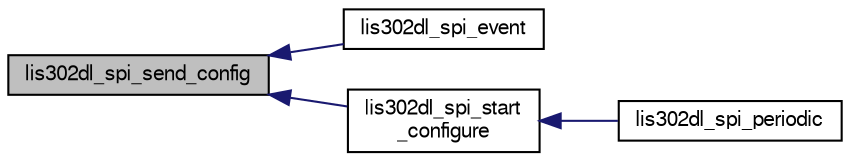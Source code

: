 digraph "lis302dl_spi_send_config"
{
  edge [fontname="FreeSans",fontsize="10",labelfontname="FreeSans",labelfontsize="10"];
  node [fontname="FreeSans",fontsize="10",shape=record];
  rankdir="LR";
  Node1 [label="lis302dl_spi_send_config",height=0.2,width=0.4,color="black", fillcolor="grey75", style="filled", fontcolor="black"];
  Node1 -> Node2 [dir="back",color="midnightblue",fontsize="10",style="solid",fontname="FreeSans"];
  Node2 [label="lis302dl_spi_event",height=0.2,width=0.4,color="black", fillcolor="white", style="filled",URL="$lis302dl__spi_8h.html#a2c38f1d2a84f448dd9f0c7cae80f0a70"];
  Node1 -> Node3 [dir="back",color="midnightblue",fontsize="10",style="solid",fontname="FreeSans"];
  Node3 [label="lis302dl_spi_start\l_configure",height=0.2,width=0.4,color="black", fillcolor="white", style="filled",URL="$lis302dl__spi_8h.html#abda53cd19076e92c1fedf273a070906e"];
  Node3 -> Node4 [dir="back",color="midnightblue",fontsize="10",style="solid",fontname="FreeSans"];
  Node4 [label="lis302dl_spi_periodic",height=0.2,width=0.4,color="black", fillcolor="white", style="filled",URL="$lis302dl__spi_8h.html#af10186c998376374915e06131a4b18b5",tooltip="convenience function: read or start configuration if not already initialized "];
}
